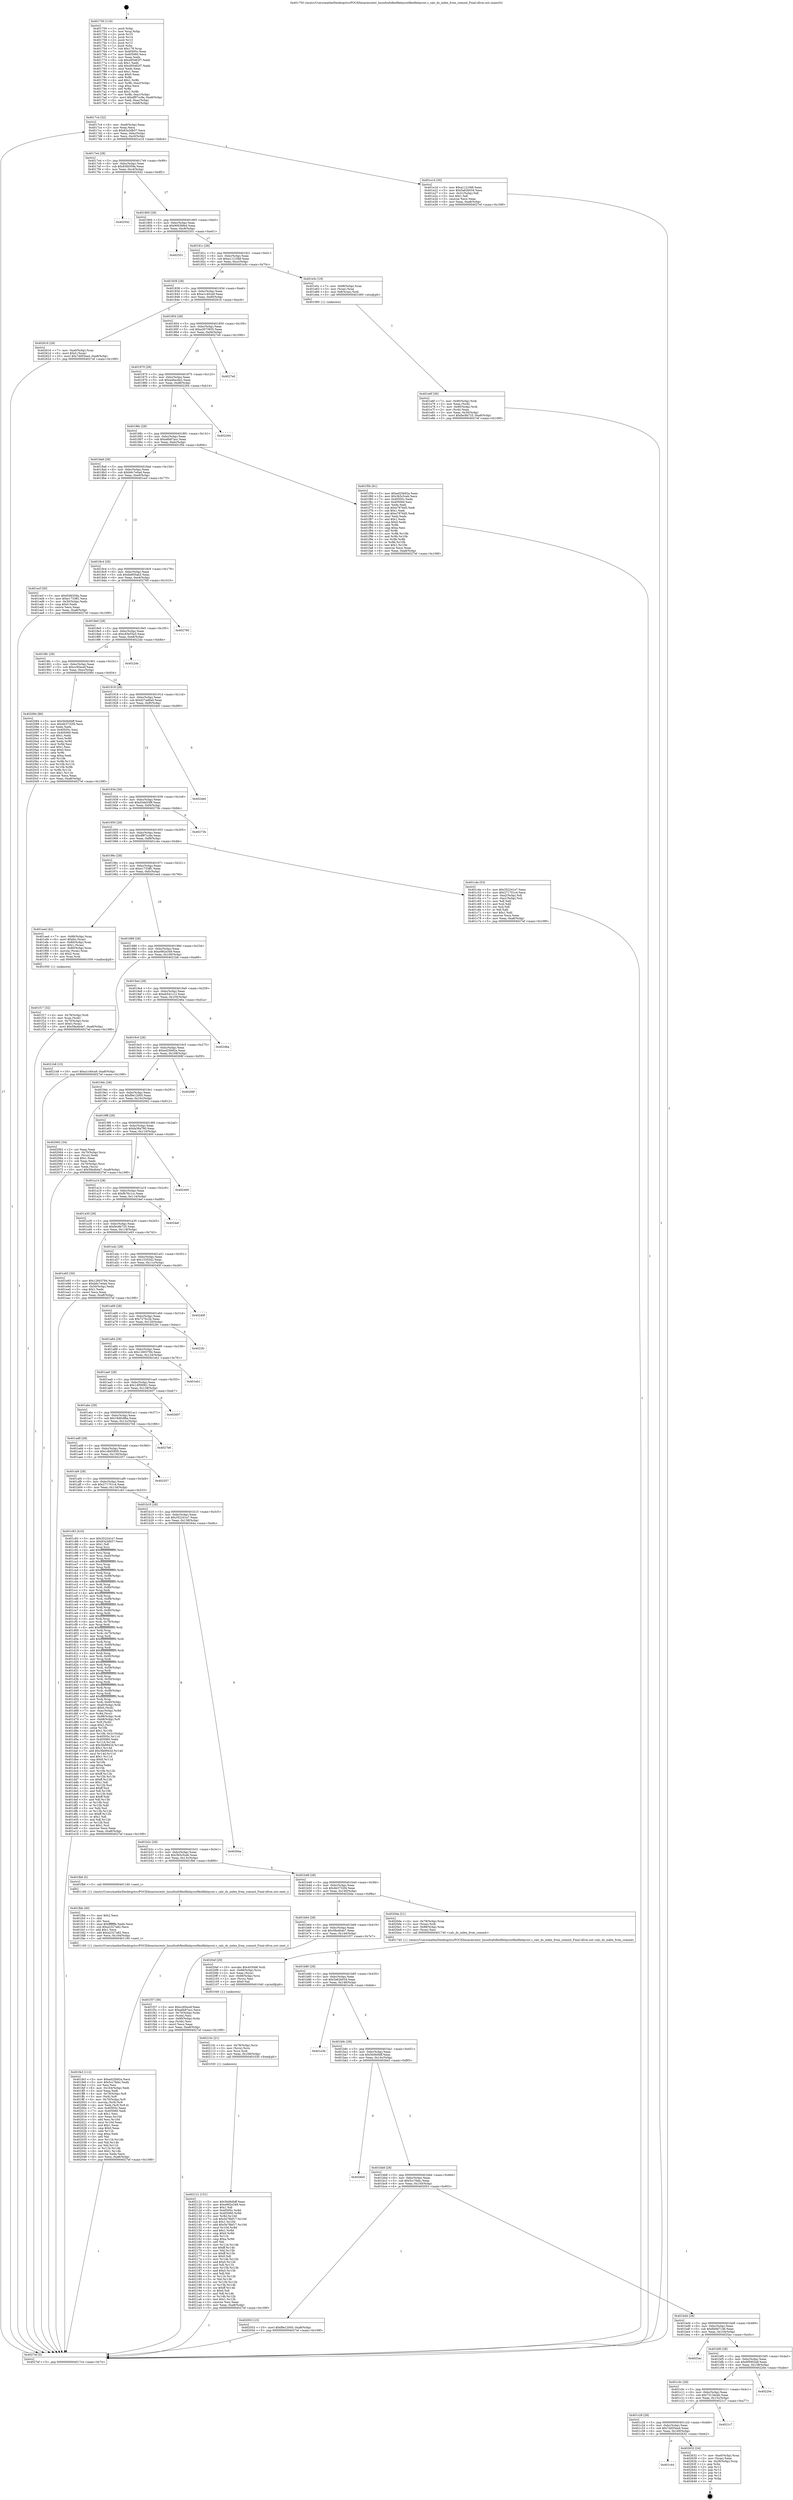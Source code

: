 digraph "0x401750" {
  label = "0x401750 (/mnt/c/Users/mathe/Desktop/tcc/POCII/binaries/extr_linuxfsnfsflexfilelayoutflexfilelayout.c_calc_ds_index_from_commit_Final-ollvm.out::main(0))"
  labelloc = "t"
  node[shape=record]

  Entry [label="",width=0.3,height=0.3,shape=circle,fillcolor=black,style=filled]
  "0x4017c4" [label="{
     0x4017c4 [32]\l
     | [instrs]\l
     &nbsp;&nbsp;0x4017c4 \<+6\>: mov -0xa8(%rbp),%eax\l
     &nbsp;&nbsp;0x4017ca \<+2\>: mov %eax,%ecx\l
     &nbsp;&nbsp;0x4017cc \<+6\>: sub $0x83a3db57,%ecx\l
     &nbsp;&nbsp;0x4017d2 \<+6\>: mov %eax,-0xbc(%rbp)\l
     &nbsp;&nbsp;0x4017d8 \<+6\>: mov %ecx,-0xc0(%rbp)\l
     &nbsp;&nbsp;0x4017de \<+6\>: je 0000000000401e1d \<main+0x6cd\>\l
  }"]
  "0x401e1d" [label="{
     0x401e1d [30]\l
     | [instrs]\l
     &nbsp;&nbsp;0x401e1d \<+5\>: mov $0xa1121f48,%eax\l
     &nbsp;&nbsp;0x401e22 \<+5\>: mov $0x5a62b034,%ecx\l
     &nbsp;&nbsp;0x401e27 \<+3\>: mov -0x31(%rbp),%dl\l
     &nbsp;&nbsp;0x401e2a \<+3\>: test $0x1,%dl\l
     &nbsp;&nbsp;0x401e2d \<+3\>: cmovne %ecx,%eax\l
     &nbsp;&nbsp;0x401e30 \<+6\>: mov %eax,-0xa8(%rbp)\l
     &nbsp;&nbsp;0x401e36 \<+5\>: jmp 00000000004027ef \<main+0x109f\>\l
  }"]
  "0x4017e4" [label="{
     0x4017e4 [28]\l
     | [instrs]\l
     &nbsp;&nbsp;0x4017e4 \<+5\>: jmp 00000000004017e9 \<main+0x99\>\l
     &nbsp;&nbsp;0x4017e9 \<+6\>: mov -0xbc(%rbp),%eax\l
     &nbsp;&nbsp;0x4017ef \<+5\>: sub $0x83fd359a,%eax\l
     &nbsp;&nbsp;0x4017f4 \<+6\>: mov %eax,-0xc4(%rbp)\l
     &nbsp;&nbsp;0x4017fa \<+6\>: je 0000000000402542 \<main+0xdf2\>\l
  }"]
  Exit [label="",width=0.3,height=0.3,shape=circle,fillcolor=black,style=filled,peripheries=2]
  "0x402542" [label="{
     0x402542\l
  }", style=dashed]
  "0x401800" [label="{
     0x401800 [28]\l
     | [instrs]\l
     &nbsp;&nbsp;0x401800 \<+5\>: jmp 0000000000401805 \<main+0xb5\>\l
     &nbsp;&nbsp;0x401805 \<+6\>: mov -0xbc(%rbp),%eax\l
     &nbsp;&nbsp;0x40180b \<+5\>: sub $0x90036fe4,%eax\l
     &nbsp;&nbsp;0x401810 \<+6\>: mov %eax,-0xc8(%rbp)\l
     &nbsp;&nbsp;0x401816 \<+6\>: je 0000000000402551 \<main+0xe01\>\l
  }"]
  "0x401c44" [label="{
     0x401c44\l
  }", style=dashed]
  "0x402551" [label="{
     0x402551\l
  }", style=dashed]
  "0x40181c" [label="{
     0x40181c [28]\l
     | [instrs]\l
     &nbsp;&nbsp;0x40181c \<+5\>: jmp 0000000000401821 \<main+0xd1\>\l
     &nbsp;&nbsp;0x401821 \<+6\>: mov -0xbc(%rbp),%eax\l
     &nbsp;&nbsp;0x401827 \<+5\>: sub $0xa1121f48,%eax\l
     &nbsp;&nbsp;0x40182c \<+6\>: mov %eax,-0xcc(%rbp)\l
     &nbsp;&nbsp;0x401832 \<+6\>: je 0000000000401e5c \<main+0x70c\>\l
  }"]
  "0x402632" [label="{
     0x402632 [24]\l
     | [instrs]\l
     &nbsp;&nbsp;0x402632 \<+7\>: mov -0xa0(%rbp),%rax\l
     &nbsp;&nbsp;0x402639 \<+2\>: mov (%rax),%eax\l
     &nbsp;&nbsp;0x40263b \<+4\>: lea -0x28(%rbp),%rsp\l
     &nbsp;&nbsp;0x40263f \<+1\>: pop %rbx\l
     &nbsp;&nbsp;0x402640 \<+2\>: pop %r12\l
     &nbsp;&nbsp;0x402642 \<+2\>: pop %r13\l
     &nbsp;&nbsp;0x402644 \<+2\>: pop %r14\l
     &nbsp;&nbsp;0x402646 \<+2\>: pop %r15\l
     &nbsp;&nbsp;0x402648 \<+1\>: pop %rbp\l
     &nbsp;&nbsp;0x402649 \<+1\>: ret\l
  }"]
  "0x401e5c" [label="{
     0x401e5c [19]\l
     | [instrs]\l
     &nbsp;&nbsp;0x401e5c \<+7\>: mov -0x98(%rbp),%rax\l
     &nbsp;&nbsp;0x401e63 \<+3\>: mov (%rax),%rax\l
     &nbsp;&nbsp;0x401e66 \<+4\>: mov 0x8(%rax),%rdi\l
     &nbsp;&nbsp;0x401e6a \<+5\>: call 0000000000401060 \<atoi@plt\>\l
     | [calls]\l
     &nbsp;&nbsp;0x401060 \{1\} (unknown)\l
  }"]
  "0x401838" [label="{
     0x401838 [28]\l
     | [instrs]\l
     &nbsp;&nbsp;0x401838 \<+5\>: jmp 000000000040183d \<main+0xed\>\l
     &nbsp;&nbsp;0x40183d \<+6\>: mov -0xbc(%rbp),%eax\l
     &nbsp;&nbsp;0x401843 \<+5\>: sub $0xa1c40ca9,%eax\l
     &nbsp;&nbsp;0x401848 \<+6\>: mov %eax,-0xd0(%rbp)\l
     &nbsp;&nbsp;0x40184e \<+6\>: je 0000000000402616 \<main+0xec6\>\l
  }"]
  "0x401c28" [label="{
     0x401c28 [28]\l
     | [instrs]\l
     &nbsp;&nbsp;0x401c28 \<+5\>: jmp 0000000000401c2d \<main+0x4dd\>\l
     &nbsp;&nbsp;0x401c2d \<+6\>: mov -0xbc(%rbp),%eax\l
     &nbsp;&nbsp;0x401c33 \<+5\>: sub $0x7dd55ea4,%eax\l
     &nbsp;&nbsp;0x401c38 \<+6\>: mov %eax,-0x160(%rbp)\l
     &nbsp;&nbsp;0x401c3e \<+6\>: je 0000000000402632 \<main+0xee2\>\l
  }"]
  "0x402616" [label="{
     0x402616 [28]\l
     | [instrs]\l
     &nbsp;&nbsp;0x402616 \<+7\>: mov -0xa0(%rbp),%rax\l
     &nbsp;&nbsp;0x40261d \<+6\>: movl $0x0,(%rax)\l
     &nbsp;&nbsp;0x402623 \<+10\>: movl $0x7dd55ea4,-0xa8(%rbp)\l
     &nbsp;&nbsp;0x40262d \<+5\>: jmp 00000000004027ef \<main+0x109f\>\l
  }"]
  "0x401854" [label="{
     0x401854 [28]\l
     | [instrs]\l
     &nbsp;&nbsp;0x401854 \<+5\>: jmp 0000000000401859 \<main+0x109\>\l
     &nbsp;&nbsp;0x401859 \<+6\>: mov -0xbc(%rbp),%eax\l
     &nbsp;&nbsp;0x40185f \<+5\>: sub $0xa2673935,%eax\l
     &nbsp;&nbsp;0x401864 \<+6\>: mov %eax,-0xd4(%rbp)\l
     &nbsp;&nbsp;0x40186a \<+6\>: je 00000000004027e0 \<main+0x1090\>\l
  }"]
  "0x4021c7" [label="{
     0x4021c7\l
  }", style=dashed]
  "0x4027e0" [label="{
     0x4027e0\l
  }", style=dashed]
  "0x401870" [label="{
     0x401870 [28]\l
     | [instrs]\l
     &nbsp;&nbsp;0x401870 \<+5\>: jmp 0000000000401875 \<main+0x125\>\l
     &nbsp;&nbsp;0x401875 \<+6\>: mov -0xbc(%rbp),%eax\l
     &nbsp;&nbsp;0x40187b \<+5\>: sub $0xa46ec6e2,%eax\l
     &nbsp;&nbsp;0x401880 \<+6\>: mov %eax,-0xd8(%rbp)\l
     &nbsp;&nbsp;0x401886 \<+6\>: je 0000000000402264 \<main+0xb14\>\l
  }"]
  "0x401c0c" [label="{
     0x401c0c [28]\l
     | [instrs]\l
     &nbsp;&nbsp;0x401c0c \<+5\>: jmp 0000000000401c11 \<main+0x4c1\>\l
     &nbsp;&nbsp;0x401c11 \<+6\>: mov -0xbc(%rbp),%eax\l
     &nbsp;&nbsp;0x401c17 \<+5\>: sub $0x7313dcbb,%eax\l
     &nbsp;&nbsp;0x401c1c \<+6\>: mov %eax,-0x15c(%rbp)\l
     &nbsp;&nbsp;0x401c22 \<+6\>: je 00000000004021c7 \<main+0xa77\>\l
  }"]
  "0x402264" [label="{
     0x402264\l
  }", style=dashed]
  "0x40188c" [label="{
     0x40188c [28]\l
     | [instrs]\l
     &nbsp;&nbsp;0x40188c \<+5\>: jmp 0000000000401891 \<main+0x141\>\l
     &nbsp;&nbsp;0x401891 \<+6\>: mov -0xbc(%rbp),%eax\l
     &nbsp;&nbsp;0x401897 \<+5\>: sub $0xa6b87acc,%eax\l
     &nbsp;&nbsp;0x40189c \<+6\>: mov %eax,-0xdc(%rbp)\l
     &nbsp;&nbsp;0x4018a2 \<+6\>: je 0000000000401f5b \<main+0x80b\>\l
  }"]
  "0x40220e" [label="{
     0x40220e\l
  }", style=dashed]
  "0x401f5b" [label="{
     0x401f5b [91]\l
     | [instrs]\l
     &nbsp;&nbsp;0x401f5b \<+5\>: mov $0xed25b92a,%eax\l
     &nbsp;&nbsp;0x401f60 \<+5\>: mov $0x3b5c5ceb,%ecx\l
     &nbsp;&nbsp;0x401f65 \<+7\>: mov 0x40505c,%edx\l
     &nbsp;&nbsp;0x401f6c \<+7\>: mov 0x405060,%esi\l
     &nbsp;&nbsp;0x401f73 \<+2\>: mov %edx,%edi\l
     &nbsp;&nbsp;0x401f75 \<+6\>: sub $0xe7876d5,%edi\l
     &nbsp;&nbsp;0x401f7b \<+3\>: sub $0x1,%edi\l
     &nbsp;&nbsp;0x401f7e \<+6\>: add $0xe7876d5,%edi\l
     &nbsp;&nbsp;0x401f84 \<+3\>: imul %edi,%edx\l
     &nbsp;&nbsp;0x401f87 \<+3\>: and $0x1,%edx\l
     &nbsp;&nbsp;0x401f8a \<+3\>: cmp $0x0,%edx\l
     &nbsp;&nbsp;0x401f8d \<+4\>: sete %r8b\l
     &nbsp;&nbsp;0x401f91 \<+3\>: cmp $0xa,%esi\l
     &nbsp;&nbsp;0x401f94 \<+4\>: setl %r9b\l
     &nbsp;&nbsp;0x401f98 \<+3\>: mov %r8b,%r10b\l
     &nbsp;&nbsp;0x401f9b \<+3\>: and %r9b,%r10b\l
     &nbsp;&nbsp;0x401f9e \<+3\>: xor %r9b,%r8b\l
     &nbsp;&nbsp;0x401fa1 \<+3\>: or %r8b,%r10b\l
     &nbsp;&nbsp;0x401fa4 \<+4\>: test $0x1,%r10b\l
     &nbsp;&nbsp;0x401fa8 \<+3\>: cmovne %ecx,%eax\l
     &nbsp;&nbsp;0x401fab \<+6\>: mov %eax,-0xa8(%rbp)\l
     &nbsp;&nbsp;0x401fb1 \<+5\>: jmp 00000000004027ef \<main+0x109f\>\l
  }"]
  "0x4018a8" [label="{
     0x4018a8 [28]\l
     | [instrs]\l
     &nbsp;&nbsp;0x4018a8 \<+5\>: jmp 00000000004018ad \<main+0x15d\>\l
     &nbsp;&nbsp;0x4018ad \<+6\>: mov -0xbc(%rbp),%eax\l
     &nbsp;&nbsp;0x4018b3 \<+5\>: sub $0xb6c7e0ad,%eax\l
     &nbsp;&nbsp;0x4018b8 \<+6\>: mov %eax,-0xe0(%rbp)\l
     &nbsp;&nbsp;0x4018be \<+6\>: je 0000000000401ecf \<main+0x77f\>\l
  }"]
  "0x401bf0" [label="{
     0x401bf0 [28]\l
     | [instrs]\l
     &nbsp;&nbsp;0x401bf0 \<+5\>: jmp 0000000000401bf5 \<main+0x4a5\>\l
     &nbsp;&nbsp;0x401bf5 \<+6\>: mov -0xbc(%rbp),%eax\l
     &nbsp;&nbsp;0x401bfb \<+5\>: sub $0x6f5902e8,%eax\l
     &nbsp;&nbsp;0x401c00 \<+6\>: mov %eax,-0x158(%rbp)\l
     &nbsp;&nbsp;0x401c06 \<+6\>: je 000000000040220e \<main+0xabe\>\l
  }"]
  "0x401ecf" [label="{
     0x401ecf [30]\l
     | [instrs]\l
     &nbsp;&nbsp;0x401ecf \<+5\>: mov $0x83fd359a,%eax\l
     &nbsp;&nbsp;0x401ed4 \<+5\>: mov $0xe1733ff1,%ecx\l
     &nbsp;&nbsp;0x401ed9 \<+3\>: mov -0x30(%rbp),%edx\l
     &nbsp;&nbsp;0x401edc \<+3\>: cmp $0x0,%edx\l
     &nbsp;&nbsp;0x401edf \<+3\>: cmove %ecx,%eax\l
     &nbsp;&nbsp;0x401ee2 \<+6\>: mov %eax,-0xa8(%rbp)\l
     &nbsp;&nbsp;0x401ee8 \<+5\>: jmp 00000000004027ef \<main+0x109f\>\l
  }"]
  "0x4018c4" [label="{
     0x4018c4 [28]\l
     | [instrs]\l
     &nbsp;&nbsp;0x4018c4 \<+5\>: jmp 00000000004018c9 \<main+0x179\>\l
     &nbsp;&nbsp;0x4018c9 \<+6\>: mov -0xbc(%rbp),%eax\l
     &nbsp;&nbsp;0x4018cf \<+5\>: sub $0xbe850ab2,%eax\l
     &nbsp;&nbsp;0x4018d4 \<+6\>: mov %eax,-0xe4(%rbp)\l
     &nbsp;&nbsp;0x4018da \<+6\>: je 0000000000402760 \<main+0x1010\>\l
  }"]
  "0x4025ac" [label="{
     0x4025ac\l
  }", style=dashed]
  "0x402760" [label="{
     0x402760\l
  }", style=dashed]
  "0x4018e0" [label="{
     0x4018e0 [28]\l
     | [instrs]\l
     &nbsp;&nbsp;0x4018e0 \<+5\>: jmp 00000000004018e5 \<main+0x195\>\l
     &nbsp;&nbsp;0x4018e5 \<+6\>: mov -0xbc(%rbp),%eax\l
     &nbsp;&nbsp;0x4018eb \<+5\>: sub $0xc83e55a5,%eax\l
     &nbsp;&nbsp;0x4018f0 \<+6\>: mov %eax,-0xe8(%rbp)\l
     &nbsp;&nbsp;0x4018f6 \<+6\>: je 00000000004022de \<main+0xb8e\>\l
  }"]
  "0x402121" [label="{
     0x402121 [151]\l
     | [instrs]\l
     &nbsp;&nbsp;0x402121 \<+5\>: mov $0x5b0b0bff,%eax\l
     &nbsp;&nbsp;0x402126 \<+5\>: mov $0xe992e349,%esi\l
     &nbsp;&nbsp;0x40212b \<+2\>: mov $0x1,%dl\l
     &nbsp;&nbsp;0x40212d \<+8\>: mov 0x40505c,%r8d\l
     &nbsp;&nbsp;0x402135 \<+8\>: mov 0x405060,%r9d\l
     &nbsp;&nbsp;0x40213d \<+3\>: mov %r8d,%r10d\l
     &nbsp;&nbsp;0x402140 \<+7\>: sub $0x5e78bf17,%r10d\l
     &nbsp;&nbsp;0x402147 \<+4\>: sub $0x1,%r10d\l
     &nbsp;&nbsp;0x40214b \<+7\>: add $0x5e78bf17,%r10d\l
     &nbsp;&nbsp;0x402152 \<+4\>: imul %r10d,%r8d\l
     &nbsp;&nbsp;0x402156 \<+4\>: and $0x1,%r8d\l
     &nbsp;&nbsp;0x40215a \<+4\>: cmp $0x0,%r8d\l
     &nbsp;&nbsp;0x40215e \<+4\>: sete %r11b\l
     &nbsp;&nbsp;0x402162 \<+4\>: cmp $0xa,%r9d\l
     &nbsp;&nbsp;0x402166 \<+3\>: setl %bl\l
     &nbsp;&nbsp;0x402169 \<+3\>: mov %r11b,%r14b\l
     &nbsp;&nbsp;0x40216c \<+4\>: xor $0xff,%r14b\l
     &nbsp;&nbsp;0x402170 \<+3\>: mov %bl,%r15b\l
     &nbsp;&nbsp;0x402173 \<+4\>: xor $0xff,%r15b\l
     &nbsp;&nbsp;0x402177 \<+3\>: xor $0x0,%dl\l
     &nbsp;&nbsp;0x40217a \<+3\>: mov %r14b,%r12b\l
     &nbsp;&nbsp;0x40217d \<+4\>: and $0x0,%r12b\l
     &nbsp;&nbsp;0x402181 \<+3\>: and %dl,%r11b\l
     &nbsp;&nbsp;0x402184 \<+3\>: mov %r15b,%r13b\l
     &nbsp;&nbsp;0x402187 \<+4\>: and $0x0,%r13b\l
     &nbsp;&nbsp;0x40218b \<+2\>: and %dl,%bl\l
     &nbsp;&nbsp;0x40218d \<+3\>: or %r11b,%r12b\l
     &nbsp;&nbsp;0x402190 \<+3\>: or %bl,%r13b\l
     &nbsp;&nbsp;0x402193 \<+3\>: xor %r13b,%r12b\l
     &nbsp;&nbsp;0x402196 \<+3\>: or %r15b,%r14b\l
     &nbsp;&nbsp;0x402199 \<+4\>: xor $0xff,%r14b\l
     &nbsp;&nbsp;0x40219d \<+3\>: or $0x0,%dl\l
     &nbsp;&nbsp;0x4021a0 \<+3\>: and %dl,%r14b\l
     &nbsp;&nbsp;0x4021a3 \<+3\>: or %r14b,%r12b\l
     &nbsp;&nbsp;0x4021a6 \<+4\>: test $0x1,%r12b\l
     &nbsp;&nbsp;0x4021aa \<+3\>: cmovne %esi,%eax\l
     &nbsp;&nbsp;0x4021ad \<+6\>: mov %eax,-0xa8(%rbp)\l
     &nbsp;&nbsp;0x4021b3 \<+5\>: jmp 00000000004027ef \<main+0x109f\>\l
  }"]
  "0x4022de" [label="{
     0x4022de\l
  }", style=dashed]
  "0x4018fc" [label="{
     0x4018fc [28]\l
     | [instrs]\l
     &nbsp;&nbsp;0x4018fc \<+5\>: jmp 0000000000401901 \<main+0x1b1\>\l
     &nbsp;&nbsp;0x401901 \<+6\>: mov -0xbc(%rbp),%eax\l
     &nbsp;&nbsp;0x401907 \<+5\>: sub $0xcc95ecef,%eax\l
     &nbsp;&nbsp;0x40190c \<+6\>: mov %eax,-0xec(%rbp)\l
     &nbsp;&nbsp;0x401912 \<+6\>: je 0000000000402084 \<main+0x934\>\l
  }"]
  "0x40210c" [label="{
     0x40210c [21]\l
     | [instrs]\l
     &nbsp;&nbsp;0x40210c \<+4\>: mov -0x78(%rbp),%rcx\l
     &nbsp;&nbsp;0x402110 \<+3\>: mov (%rcx),%rcx\l
     &nbsp;&nbsp;0x402113 \<+3\>: mov %rcx,%rdi\l
     &nbsp;&nbsp;0x402116 \<+6\>: mov %eax,-0x168(%rbp)\l
     &nbsp;&nbsp;0x40211c \<+5\>: call 0000000000401030 \<free@plt\>\l
     | [calls]\l
     &nbsp;&nbsp;0x401030 \{1\} (unknown)\l
  }"]
  "0x402084" [label="{
     0x402084 [86]\l
     | [instrs]\l
     &nbsp;&nbsp;0x402084 \<+5\>: mov $0x5b0b0bff,%eax\l
     &nbsp;&nbsp;0x402089 \<+5\>: mov $0x4b3732f4,%ecx\l
     &nbsp;&nbsp;0x40208e \<+2\>: xor %edx,%edx\l
     &nbsp;&nbsp;0x402090 \<+7\>: mov 0x40505c,%esi\l
     &nbsp;&nbsp;0x402097 \<+7\>: mov 0x405060,%edi\l
     &nbsp;&nbsp;0x40209e \<+3\>: sub $0x1,%edx\l
     &nbsp;&nbsp;0x4020a1 \<+3\>: mov %esi,%r8d\l
     &nbsp;&nbsp;0x4020a4 \<+3\>: add %edx,%r8d\l
     &nbsp;&nbsp;0x4020a7 \<+4\>: imul %r8d,%esi\l
     &nbsp;&nbsp;0x4020ab \<+3\>: and $0x1,%esi\l
     &nbsp;&nbsp;0x4020ae \<+3\>: cmp $0x0,%esi\l
     &nbsp;&nbsp;0x4020b1 \<+4\>: sete %r9b\l
     &nbsp;&nbsp;0x4020b5 \<+3\>: cmp $0xa,%edi\l
     &nbsp;&nbsp;0x4020b8 \<+4\>: setl %r10b\l
     &nbsp;&nbsp;0x4020bc \<+3\>: mov %r9b,%r11b\l
     &nbsp;&nbsp;0x4020bf \<+3\>: and %r10b,%r11b\l
     &nbsp;&nbsp;0x4020c2 \<+3\>: xor %r10b,%r9b\l
     &nbsp;&nbsp;0x4020c5 \<+3\>: or %r9b,%r11b\l
     &nbsp;&nbsp;0x4020c8 \<+4\>: test $0x1,%r11b\l
     &nbsp;&nbsp;0x4020cc \<+3\>: cmovne %ecx,%eax\l
     &nbsp;&nbsp;0x4020cf \<+6\>: mov %eax,-0xa8(%rbp)\l
     &nbsp;&nbsp;0x4020d5 \<+5\>: jmp 00000000004027ef \<main+0x109f\>\l
  }"]
  "0x401918" [label="{
     0x401918 [28]\l
     | [instrs]\l
     &nbsp;&nbsp;0x401918 \<+5\>: jmp 000000000040191d \<main+0x1cd\>\l
     &nbsp;&nbsp;0x40191d \<+6\>: mov -0xbc(%rbp),%eax\l
     &nbsp;&nbsp;0x401923 \<+5\>: sub $0xd27ad6a0,%eax\l
     &nbsp;&nbsp;0x401928 \<+6\>: mov %eax,-0xf0(%rbp)\l
     &nbsp;&nbsp;0x40192e \<+6\>: je 00000000004024e0 \<main+0xd90\>\l
  }"]
  "0x4020ef" [label="{
     0x4020ef [29]\l
     | [instrs]\l
     &nbsp;&nbsp;0x4020ef \<+10\>: movabs $0x4030d6,%rdi\l
     &nbsp;&nbsp;0x4020f9 \<+4\>: mov -0x68(%rbp),%rcx\l
     &nbsp;&nbsp;0x4020fd \<+2\>: mov %eax,(%rcx)\l
     &nbsp;&nbsp;0x4020ff \<+4\>: mov -0x68(%rbp),%rcx\l
     &nbsp;&nbsp;0x402103 \<+2\>: mov (%rcx),%esi\l
     &nbsp;&nbsp;0x402105 \<+2\>: mov $0x0,%al\l
     &nbsp;&nbsp;0x402107 \<+5\>: call 0000000000401040 \<printf@plt\>\l
     | [calls]\l
     &nbsp;&nbsp;0x401040 \{1\} (unknown)\l
  }"]
  "0x4024e0" [label="{
     0x4024e0\l
  }", style=dashed]
  "0x401934" [label="{
     0x401934 [28]\l
     | [instrs]\l
     &nbsp;&nbsp;0x401934 \<+5\>: jmp 0000000000401939 \<main+0x1e9\>\l
     &nbsp;&nbsp;0x401939 \<+6\>: mov -0xbc(%rbp),%eax\l
     &nbsp;&nbsp;0x40193f \<+5\>: sub $0xd3de55f8,%eax\l
     &nbsp;&nbsp;0x401944 \<+6\>: mov %eax,-0xf4(%rbp)\l
     &nbsp;&nbsp;0x40194a \<+6\>: je 000000000040273b \<main+0xfeb\>\l
  }"]
  "0x401bd4" [label="{
     0x401bd4 [28]\l
     | [instrs]\l
     &nbsp;&nbsp;0x401bd4 \<+5\>: jmp 0000000000401bd9 \<main+0x489\>\l
     &nbsp;&nbsp;0x401bd9 \<+6\>: mov -0xbc(%rbp),%eax\l
     &nbsp;&nbsp;0x401bdf \<+5\>: sub $0x6b9d7146,%eax\l
     &nbsp;&nbsp;0x401be4 \<+6\>: mov %eax,-0x154(%rbp)\l
     &nbsp;&nbsp;0x401bea \<+6\>: je 00000000004025ac \<main+0xe5c\>\l
  }"]
  "0x40273b" [label="{
     0x40273b\l
  }", style=dashed]
  "0x401950" [label="{
     0x401950 [28]\l
     | [instrs]\l
     &nbsp;&nbsp;0x401950 \<+5\>: jmp 0000000000401955 \<main+0x205\>\l
     &nbsp;&nbsp;0x401955 \<+6\>: mov -0xbc(%rbp),%eax\l
     &nbsp;&nbsp;0x40195b \<+5\>: sub $0xdf97cc9a,%eax\l
     &nbsp;&nbsp;0x401960 \<+6\>: mov %eax,-0xf8(%rbp)\l
     &nbsp;&nbsp;0x401966 \<+6\>: je 0000000000401c4e \<main+0x4fe\>\l
  }"]
  "0x402053" [label="{
     0x402053 [15]\l
     | [instrs]\l
     &nbsp;&nbsp;0x402053 \<+10\>: movl $0xf9e12005,-0xa8(%rbp)\l
     &nbsp;&nbsp;0x40205d \<+5\>: jmp 00000000004027ef \<main+0x109f\>\l
  }"]
  "0x401c4e" [label="{
     0x401c4e [53]\l
     | [instrs]\l
     &nbsp;&nbsp;0x401c4e \<+5\>: mov $0x352241e7,%eax\l
     &nbsp;&nbsp;0x401c53 \<+5\>: mov $0x271701c4,%ecx\l
     &nbsp;&nbsp;0x401c58 \<+6\>: mov -0xa2(%rbp),%dl\l
     &nbsp;&nbsp;0x401c5e \<+7\>: mov -0xa1(%rbp),%sil\l
     &nbsp;&nbsp;0x401c65 \<+3\>: mov %dl,%dil\l
     &nbsp;&nbsp;0x401c68 \<+3\>: and %sil,%dil\l
     &nbsp;&nbsp;0x401c6b \<+3\>: xor %sil,%dl\l
     &nbsp;&nbsp;0x401c6e \<+3\>: or %dl,%dil\l
     &nbsp;&nbsp;0x401c71 \<+4\>: test $0x1,%dil\l
     &nbsp;&nbsp;0x401c75 \<+3\>: cmovne %ecx,%eax\l
     &nbsp;&nbsp;0x401c78 \<+6\>: mov %eax,-0xa8(%rbp)\l
     &nbsp;&nbsp;0x401c7e \<+5\>: jmp 00000000004027ef \<main+0x109f\>\l
  }"]
  "0x40196c" [label="{
     0x40196c [28]\l
     | [instrs]\l
     &nbsp;&nbsp;0x40196c \<+5\>: jmp 0000000000401971 \<main+0x221\>\l
     &nbsp;&nbsp;0x401971 \<+6\>: mov -0xbc(%rbp),%eax\l
     &nbsp;&nbsp;0x401977 \<+5\>: sub $0xe1733ff1,%eax\l
     &nbsp;&nbsp;0x40197c \<+6\>: mov %eax,-0xfc(%rbp)\l
     &nbsp;&nbsp;0x401982 \<+6\>: je 0000000000401eed \<main+0x79d\>\l
  }"]
  "0x4027ef" [label="{
     0x4027ef [5]\l
     | [instrs]\l
     &nbsp;&nbsp;0x4027ef \<+5\>: jmp 00000000004017c4 \<main+0x74\>\l
  }"]
  "0x401750" [label="{
     0x401750 [116]\l
     | [instrs]\l
     &nbsp;&nbsp;0x401750 \<+1\>: push %rbp\l
     &nbsp;&nbsp;0x401751 \<+3\>: mov %rsp,%rbp\l
     &nbsp;&nbsp;0x401754 \<+2\>: push %r15\l
     &nbsp;&nbsp;0x401756 \<+2\>: push %r14\l
     &nbsp;&nbsp;0x401758 \<+2\>: push %r13\l
     &nbsp;&nbsp;0x40175a \<+2\>: push %r12\l
     &nbsp;&nbsp;0x40175c \<+1\>: push %rbx\l
     &nbsp;&nbsp;0x40175d \<+7\>: sub $0x178,%rsp\l
     &nbsp;&nbsp;0x401764 \<+7\>: mov 0x40505c,%eax\l
     &nbsp;&nbsp;0x40176b \<+7\>: mov 0x405060,%ecx\l
     &nbsp;&nbsp;0x401772 \<+2\>: mov %eax,%edx\l
     &nbsp;&nbsp;0x401774 \<+6\>: sub $0x495462f7,%edx\l
     &nbsp;&nbsp;0x40177a \<+3\>: sub $0x1,%edx\l
     &nbsp;&nbsp;0x40177d \<+6\>: add $0x495462f7,%edx\l
     &nbsp;&nbsp;0x401783 \<+3\>: imul %edx,%eax\l
     &nbsp;&nbsp;0x401786 \<+3\>: and $0x1,%eax\l
     &nbsp;&nbsp;0x401789 \<+3\>: cmp $0x0,%eax\l
     &nbsp;&nbsp;0x40178c \<+4\>: sete %r8b\l
     &nbsp;&nbsp;0x401790 \<+4\>: and $0x1,%r8b\l
     &nbsp;&nbsp;0x401794 \<+7\>: mov %r8b,-0xa2(%rbp)\l
     &nbsp;&nbsp;0x40179b \<+3\>: cmp $0xa,%ecx\l
     &nbsp;&nbsp;0x40179e \<+4\>: setl %r8b\l
     &nbsp;&nbsp;0x4017a2 \<+4\>: and $0x1,%r8b\l
     &nbsp;&nbsp;0x4017a6 \<+7\>: mov %r8b,-0xa1(%rbp)\l
     &nbsp;&nbsp;0x4017ad \<+10\>: movl $0xdf97cc9a,-0xa8(%rbp)\l
     &nbsp;&nbsp;0x4017b7 \<+6\>: mov %edi,-0xac(%rbp)\l
     &nbsp;&nbsp;0x4017bd \<+7\>: mov %rsi,-0xb8(%rbp)\l
  }"]
  "0x401bb8" [label="{
     0x401bb8 [28]\l
     | [instrs]\l
     &nbsp;&nbsp;0x401bb8 \<+5\>: jmp 0000000000401bbd \<main+0x46d\>\l
     &nbsp;&nbsp;0x401bbd \<+6\>: mov -0xbc(%rbp),%eax\l
     &nbsp;&nbsp;0x401bc3 \<+5\>: sub $0x5cc7fabc,%eax\l
     &nbsp;&nbsp;0x401bc8 \<+6\>: mov %eax,-0x150(%rbp)\l
     &nbsp;&nbsp;0x401bce \<+6\>: je 0000000000402053 \<main+0x903\>\l
  }"]
  "0x401eed" [label="{
     0x401eed [42]\l
     | [instrs]\l
     &nbsp;&nbsp;0x401eed \<+7\>: mov -0x88(%rbp),%rax\l
     &nbsp;&nbsp;0x401ef4 \<+6\>: movl $0x64,(%rax)\l
     &nbsp;&nbsp;0x401efa \<+4\>: mov -0x80(%rbp),%rax\l
     &nbsp;&nbsp;0x401efe \<+6\>: movl $0x1,(%rax)\l
     &nbsp;&nbsp;0x401f04 \<+4\>: mov -0x80(%rbp),%rax\l
     &nbsp;&nbsp;0x401f08 \<+3\>: movslq (%rax),%rax\l
     &nbsp;&nbsp;0x401f0b \<+4\>: shl $0x2,%rax\l
     &nbsp;&nbsp;0x401f0f \<+3\>: mov %rax,%rdi\l
     &nbsp;&nbsp;0x401f12 \<+5\>: call 0000000000401050 \<malloc@plt\>\l
     | [calls]\l
     &nbsp;&nbsp;0x401050 \{1\} (unknown)\l
  }"]
  "0x401988" [label="{
     0x401988 [28]\l
     | [instrs]\l
     &nbsp;&nbsp;0x401988 \<+5\>: jmp 000000000040198d \<main+0x23d\>\l
     &nbsp;&nbsp;0x40198d \<+6\>: mov -0xbc(%rbp),%eax\l
     &nbsp;&nbsp;0x401993 \<+5\>: sub $0xe992e349,%eax\l
     &nbsp;&nbsp;0x401998 \<+6\>: mov %eax,-0x100(%rbp)\l
     &nbsp;&nbsp;0x40199e \<+6\>: je 00000000004021b8 \<main+0xa68\>\l
  }"]
  "0x4026e5" [label="{
     0x4026e5\l
  }", style=dashed]
  "0x4021b8" [label="{
     0x4021b8 [15]\l
     | [instrs]\l
     &nbsp;&nbsp;0x4021b8 \<+10\>: movl $0xa1c40ca9,-0xa8(%rbp)\l
     &nbsp;&nbsp;0x4021c2 \<+5\>: jmp 00000000004027ef \<main+0x109f\>\l
  }"]
  "0x4019a4" [label="{
     0x4019a4 [28]\l
     | [instrs]\l
     &nbsp;&nbsp;0x4019a4 \<+5\>: jmp 00000000004019a9 \<main+0x259\>\l
     &nbsp;&nbsp;0x4019a9 \<+6\>: mov -0xbc(%rbp),%eax\l
     &nbsp;&nbsp;0x4019af \<+5\>: sub $0xeb541c12,%eax\l
     &nbsp;&nbsp;0x4019b4 \<+6\>: mov %eax,-0x104(%rbp)\l
     &nbsp;&nbsp;0x4019ba \<+6\>: je 000000000040246a \<main+0xd1a\>\l
  }"]
  "0x401b9c" [label="{
     0x401b9c [28]\l
     | [instrs]\l
     &nbsp;&nbsp;0x401b9c \<+5\>: jmp 0000000000401ba1 \<main+0x451\>\l
     &nbsp;&nbsp;0x401ba1 \<+6\>: mov -0xbc(%rbp),%eax\l
     &nbsp;&nbsp;0x401ba7 \<+5\>: sub $0x5b0b0bff,%eax\l
     &nbsp;&nbsp;0x401bac \<+6\>: mov %eax,-0x14c(%rbp)\l
     &nbsp;&nbsp;0x401bb2 \<+6\>: je 00000000004026e5 \<main+0xf95\>\l
  }"]
  "0x40246a" [label="{
     0x40246a\l
  }", style=dashed]
  "0x4019c0" [label="{
     0x4019c0 [28]\l
     | [instrs]\l
     &nbsp;&nbsp;0x4019c0 \<+5\>: jmp 00000000004019c5 \<main+0x275\>\l
     &nbsp;&nbsp;0x4019c5 \<+6\>: mov -0xbc(%rbp),%eax\l
     &nbsp;&nbsp;0x4019cb \<+5\>: sub $0xed25b92a,%eax\l
     &nbsp;&nbsp;0x4019d0 \<+6\>: mov %eax,-0x108(%rbp)\l
     &nbsp;&nbsp;0x4019d6 \<+6\>: je 000000000040268f \<main+0xf3f\>\l
  }"]
  "0x401e3b" [label="{
     0x401e3b\l
  }", style=dashed]
  "0x40268f" [label="{
     0x40268f\l
  }", style=dashed]
  "0x4019dc" [label="{
     0x4019dc [28]\l
     | [instrs]\l
     &nbsp;&nbsp;0x4019dc \<+5\>: jmp 00000000004019e1 \<main+0x291\>\l
     &nbsp;&nbsp;0x4019e1 \<+6\>: mov -0xbc(%rbp),%eax\l
     &nbsp;&nbsp;0x4019e7 \<+5\>: sub $0xf9e12005,%eax\l
     &nbsp;&nbsp;0x4019ec \<+6\>: mov %eax,-0x10c(%rbp)\l
     &nbsp;&nbsp;0x4019f2 \<+6\>: je 0000000000402062 \<main+0x912\>\l
  }"]
  "0x401fe3" [label="{
     0x401fe3 [112]\l
     | [instrs]\l
     &nbsp;&nbsp;0x401fe3 \<+5\>: mov $0xed25b92a,%ecx\l
     &nbsp;&nbsp;0x401fe8 \<+5\>: mov $0x5cc7fabc,%edx\l
     &nbsp;&nbsp;0x401fed \<+2\>: xor %esi,%esi\l
     &nbsp;&nbsp;0x401fef \<+6\>: mov -0x164(%rbp),%edi\l
     &nbsp;&nbsp;0x401ff5 \<+3\>: imul %eax,%edi\l
     &nbsp;&nbsp;0x401ff8 \<+4\>: mov -0x78(%rbp),%r8\l
     &nbsp;&nbsp;0x401ffc \<+3\>: mov (%r8),%r8\l
     &nbsp;&nbsp;0x401fff \<+4\>: mov -0x70(%rbp),%r9\l
     &nbsp;&nbsp;0x402003 \<+3\>: movslq (%r9),%r9\l
     &nbsp;&nbsp;0x402006 \<+4\>: mov %edi,(%r8,%r9,4)\l
     &nbsp;&nbsp;0x40200a \<+7\>: mov 0x40505c,%eax\l
     &nbsp;&nbsp;0x402011 \<+7\>: mov 0x405060,%edi\l
     &nbsp;&nbsp;0x402018 \<+3\>: sub $0x1,%esi\l
     &nbsp;&nbsp;0x40201b \<+3\>: mov %eax,%r10d\l
     &nbsp;&nbsp;0x40201e \<+3\>: add %esi,%r10d\l
     &nbsp;&nbsp;0x402021 \<+4\>: imul %r10d,%eax\l
     &nbsp;&nbsp;0x402025 \<+3\>: and $0x1,%eax\l
     &nbsp;&nbsp;0x402028 \<+3\>: cmp $0x0,%eax\l
     &nbsp;&nbsp;0x40202b \<+4\>: sete %r11b\l
     &nbsp;&nbsp;0x40202f \<+3\>: cmp $0xa,%edi\l
     &nbsp;&nbsp;0x402032 \<+3\>: setl %bl\l
     &nbsp;&nbsp;0x402035 \<+3\>: mov %r11b,%r14b\l
     &nbsp;&nbsp;0x402038 \<+3\>: and %bl,%r14b\l
     &nbsp;&nbsp;0x40203b \<+3\>: xor %bl,%r11b\l
     &nbsp;&nbsp;0x40203e \<+3\>: or %r11b,%r14b\l
     &nbsp;&nbsp;0x402041 \<+4\>: test $0x1,%r14b\l
     &nbsp;&nbsp;0x402045 \<+3\>: cmovne %edx,%ecx\l
     &nbsp;&nbsp;0x402048 \<+6\>: mov %ecx,-0xa8(%rbp)\l
     &nbsp;&nbsp;0x40204e \<+5\>: jmp 00000000004027ef \<main+0x109f\>\l
  }"]
  "0x402062" [label="{
     0x402062 [34]\l
     | [instrs]\l
     &nbsp;&nbsp;0x402062 \<+2\>: xor %eax,%eax\l
     &nbsp;&nbsp;0x402064 \<+4\>: mov -0x70(%rbp),%rcx\l
     &nbsp;&nbsp;0x402068 \<+2\>: mov (%rcx),%edx\l
     &nbsp;&nbsp;0x40206a \<+3\>: sub $0x1,%eax\l
     &nbsp;&nbsp;0x40206d \<+2\>: sub %eax,%edx\l
     &nbsp;&nbsp;0x40206f \<+4\>: mov -0x70(%rbp),%rcx\l
     &nbsp;&nbsp;0x402073 \<+2\>: mov %edx,(%rcx)\l
     &nbsp;&nbsp;0x402075 \<+10\>: movl $0x58a4b4a7,-0xa8(%rbp)\l
     &nbsp;&nbsp;0x40207f \<+5\>: jmp 00000000004027ef \<main+0x109f\>\l
  }"]
  "0x4019f8" [label="{
     0x4019f8 [28]\l
     | [instrs]\l
     &nbsp;&nbsp;0x4019f8 \<+5\>: jmp 00000000004019fd \<main+0x2ad\>\l
     &nbsp;&nbsp;0x4019fd \<+6\>: mov -0xbc(%rbp),%eax\l
     &nbsp;&nbsp;0x401a03 \<+5\>: sub $0xfa36a790,%eax\l
     &nbsp;&nbsp;0x401a08 \<+6\>: mov %eax,-0x110(%rbp)\l
     &nbsp;&nbsp;0x401a0e \<+6\>: je 0000000000402400 \<main+0xcb0\>\l
  }"]
  "0x401fbb" [label="{
     0x401fbb [40]\l
     | [instrs]\l
     &nbsp;&nbsp;0x401fbb \<+5\>: mov $0x2,%ecx\l
     &nbsp;&nbsp;0x401fc0 \<+1\>: cltd\l
     &nbsp;&nbsp;0x401fc1 \<+2\>: idiv %ecx\l
     &nbsp;&nbsp;0x401fc3 \<+6\>: imul $0xfffffffe,%edx,%ecx\l
     &nbsp;&nbsp;0x401fc9 \<+6\>: sub $0xa2327a82,%ecx\l
     &nbsp;&nbsp;0x401fcf \<+3\>: add $0x1,%ecx\l
     &nbsp;&nbsp;0x401fd2 \<+6\>: add $0xa2327a82,%ecx\l
     &nbsp;&nbsp;0x401fd8 \<+6\>: mov %ecx,-0x164(%rbp)\l
     &nbsp;&nbsp;0x401fde \<+5\>: call 0000000000401160 \<next_i\>\l
     | [calls]\l
     &nbsp;&nbsp;0x401160 \{1\} (/mnt/c/Users/mathe/Desktop/tcc/POCII/binaries/extr_linuxfsnfsflexfilelayoutflexfilelayout.c_calc_ds_index_from_commit_Final-ollvm.out::next_i)\l
  }"]
  "0x402400" [label="{
     0x402400\l
  }", style=dashed]
  "0x401a14" [label="{
     0x401a14 [28]\l
     | [instrs]\l
     &nbsp;&nbsp;0x401a14 \<+5\>: jmp 0000000000401a19 \<main+0x2c9\>\l
     &nbsp;&nbsp;0x401a19 \<+6\>: mov -0xbc(%rbp),%eax\l
     &nbsp;&nbsp;0x401a1f \<+5\>: sub $0xfb76c1cc,%eax\l
     &nbsp;&nbsp;0x401a24 \<+6\>: mov %eax,-0x114(%rbp)\l
     &nbsp;&nbsp;0x401a2a \<+6\>: je 00000000004024ef \<main+0xd9f\>\l
  }"]
  "0x401b80" [label="{
     0x401b80 [28]\l
     | [instrs]\l
     &nbsp;&nbsp;0x401b80 \<+5\>: jmp 0000000000401b85 \<main+0x435\>\l
     &nbsp;&nbsp;0x401b85 \<+6\>: mov -0xbc(%rbp),%eax\l
     &nbsp;&nbsp;0x401b8b \<+5\>: sub $0x5a62b034,%eax\l
     &nbsp;&nbsp;0x401b90 \<+6\>: mov %eax,-0x148(%rbp)\l
     &nbsp;&nbsp;0x401b96 \<+6\>: je 0000000000401e3b \<main+0x6eb\>\l
  }"]
  "0x4024ef" [label="{
     0x4024ef\l
  }", style=dashed]
  "0x401a30" [label="{
     0x401a30 [28]\l
     | [instrs]\l
     &nbsp;&nbsp;0x401a30 \<+5\>: jmp 0000000000401a35 \<main+0x2e5\>\l
     &nbsp;&nbsp;0x401a35 \<+6\>: mov -0xbc(%rbp),%eax\l
     &nbsp;&nbsp;0x401a3b \<+5\>: sub $0xfec8b725,%eax\l
     &nbsp;&nbsp;0x401a40 \<+6\>: mov %eax,-0x118(%rbp)\l
     &nbsp;&nbsp;0x401a46 \<+6\>: je 0000000000401e93 \<main+0x743\>\l
  }"]
  "0x401f37" [label="{
     0x401f37 [36]\l
     | [instrs]\l
     &nbsp;&nbsp;0x401f37 \<+5\>: mov $0xcc95ecef,%eax\l
     &nbsp;&nbsp;0x401f3c \<+5\>: mov $0xa6b87acc,%ecx\l
     &nbsp;&nbsp;0x401f41 \<+4\>: mov -0x70(%rbp),%rdx\l
     &nbsp;&nbsp;0x401f45 \<+2\>: mov (%rdx),%esi\l
     &nbsp;&nbsp;0x401f47 \<+4\>: mov -0x80(%rbp),%rdx\l
     &nbsp;&nbsp;0x401f4b \<+2\>: cmp (%rdx),%esi\l
     &nbsp;&nbsp;0x401f4d \<+3\>: cmovl %ecx,%eax\l
     &nbsp;&nbsp;0x401f50 \<+6\>: mov %eax,-0xa8(%rbp)\l
     &nbsp;&nbsp;0x401f56 \<+5\>: jmp 00000000004027ef \<main+0x109f\>\l
  }"]
  "0x401e93" [label="{
     0x401e93 [30]\l
     | [instrs]\l
     &nbsp;&nbsp;0x401e93 \<+5\>: mov $0x12603784,%eax\l
     &nbsp;&nbsp;0x401e98 \<+5\>: mov $0xb6c7e0ad,%ecx\l
     &nbsp;&nbsp;0x401e9d \<+3\>: mov -0x30(%rbp),%edx\l
     &nbsp;&nbsp;0x401ea0 \<+3\>: cmp $0x1,%edx\l
     &nbsp;&nbsp;0x401ea3 \<+3\>: cmovl %ecx,%eax\l
     &nbsp;&nbsp;0x401ea6 \<+6\>: mov %eax,-0xa8(%rbp)\l
     &nbsp;&nbsp;0x401eac \<+5\>: jmp 00000000004027ef \<main+0x109f\>\l
  }"]
  "0x401a4c" [label="{
     0x401a4c [28]\l
     | [instrs]\l
     &nbsp;&nbsp;0x401a4c \<+5\>: jmp 0000000000401a51 \<main+0x301\>\l
     &nbsp;&nbsp;0x401a51 \<+6\>: mov -0xbc(%rbp),%eax\l
     &nbsp;&nbsp;0x401a57 \<+5\>: sub $0x1535542,%eax\l
     &nbsp;&nbsp;0x401a5c \<+6\>: mov %eax,-0x11c(%rbp)\l
     &nbsp;&nbsp;0x401a62 \<+6\>: je 000000000040240f \<main+0xcbf\>\l
  }"]
  "0x401b64" [label="{
     0x401b64 [28]\l
     | [instrs]\l
     &nbsp;&nbsp;0x401b64 \<+5\>: jmp 0000000000401b69 \<main+0x419\>\l
     &nbsp;&nbsp;0x401b69 \<+6\>: mov -0xbc(%rbp),%eax\l
     &nbsp;&nbsp;0x401b6f \<+5\>: sub $0x58a4b4a7,%eax\l
     &nbsp;&nbsp;0x401b74 \<+6\>: mov %eax,-0x144(%rbp)\l
     &nbsp;&nbsp;0x401b7a \<+6\>: je 0000000000401f37 \<main+0x7e7\>\l
  }"]
  "0x40240f" [label="{
     0x40240f\l
  }", style=dashed]
  "0x401a68" [label="{
     0x401a68 [28]\l
     | [instrs]\l
     &nbsp;&nbsp;0x401a68 \<+5\>: jmp 0000000000401a6d \<main+0x31d\>\l
     &nbsp;&nbsp;0x401a6d \<+6\>: mov -0xbc(%rbp),%eax\l
     &nbsp;&nbsp;0x401a73 \<+5\>: sub $0x727bc2b,%eax\l
     &nbsp;&nbsp;0x401a78 \<+6\>: mov %eax,-0x120(%rbp)\l
     &nbsp;&nbsp;0x401a7e \<+6\>: je 00000000004022fc \<main+0xbac\>\l
  }"]
  "0x4020da" [label="{
     0x4020da [21]\l
     | [instrs]\l
     &nbsp;&nbsp;0x4020da \<+4\>: mov -0x78(%rbp),%rax\l
     &nbsp;&nbsp;0x4020de \<+3\>: mov (%rax),%rdi\l
     &nbsp;&nbsp;0x4020e1 \<+7\>: mov -0x88(%rbp),%rax\l
     &nbsp;&nbsp;0x4020e8 \<+2\>: mov (%rax),%esi\l
     &nbsp;&nbsp;0x4020ea \<+5\>: call 0000000000401740 \<calc_ds_index_from_commit\>\l
     | [calls]\l
     &nbsp;&nbsp;0x401740 \{1\} (/mnt/c/Users/mathe/Desktop/tcc/POCII/binaries/extr_linuxfsnfsflexfilelayoutflexfilelayout.c_calc_ds_index_from_commit_Final-ollvm.out::calc_ds_index_from_commit)\l
  }"]
  "0x4022fc" [label="{
     0x4022fc\l
  }", style=dashed]
  "0x401a84" [label="{
     0x401a84 [28]\l
     | [instrs]\l
     &nbsp;&nbsp;0x401a84 \<+5\>: jmp 0000000000401a89 \<main+0x339\>\l
     &nbsp;&nbsp;0x401a89 \<+6\>: mov -0xbc(%rbp),%eax\l
     &nbsp;&nbsp;0x401a8f \<+5\>: sub $0x12603784,%eax\l
     &nbsp;&nbsp;0x401a94 \<+6\>: mov %eax,-0x124(%rbp)\l
     &nbsp;&nbsp;0x401a9a \<+6\>: je 0000000000401eb1 \<main+0x761\>\l
  }"]
  "0x401b48" [label="{
     0x401b48 [28]\l
     | [instrs]\l
     &nbsp;&nbsp;0x401b48 \<+5\>: jmp 0000000000401b4d \<main+0x3fd\>\l
     &nbsp;&nbsp;0x401b4d \<+6\>: mov -0xbc(%rbp),%eax\l
     &nbsp;&nbsp;0x401b53 \<+5\>: sub $0x4b3732f4,%eax\l
     &nbsp;&nbsp;0x401b58 \<+6\>: mov %eax,-0x140(%rbp)\l
     &nbsp;&nbsp;0x401b5e \<+6\>: je 00000000004020da \<main+0x98a\>\l
  }"]
  "0x401eb1" [label="{
     0x401eb1\l
  }", style=dashed]
  "0x401aa0" [label="{
     0x401aa0 [28]\l
     | [instrs]\l
     &nbsp;&nbsp;0x401aa0 \<+5\>: jmp 0000000000401aa5 \<main+0x355\>\l
     &nbsp;&nbsp;0x401aa5 \<+6\>: mov -0xbc(%rbp),%eax\l
     &nbsp;&nbsp;0x401aab \<+5\>: sub $0x14f56061,%eax\l
     &nbsp;&nbsp;0x401ab0 \<+6\>: mov %eax,-0x128(%rbp)\l
     &nbsp;&nbsp;0x401ab6 \<+6\>: je 0000000000402607 \<main+0xeb7\>\l
  }"]
  "0x401fb6" [label="{
     0x401fb6 [5]\l
     | [instrs]\l
     &nbsp;&nbsp;0x401fb6 \<+5\>: call 0000000000401160 \<next_i\>\l
     | [calls]\l
     &nbsp;&nbsp;0x401160 \{1\} (/mnt/c/Users/mathe/Desktop/tcc/POCII/binaries/extr_linuxfsnfsflexfilelayoutflexfilelayout.c_calc_ds_index_from_commit_Final-ollvm.out::next_i)\l
  }"]
  "0x402607" [label="{
     0x402607\l
  }", style=dashed]
  "0x401abc" [label="{
     0x401abc [28]\l
     | [instrs]\l
     &nbsp;&nbsp;0x401abc \<+5\>: jmp 0000000000401ac1 \<main+0x371\>\l
     &nbsp;&nbsp;0x401ac1 \<+6\>: mov -0xbc(%rbp),%eax\l
     &nbsp;&nbsp;0x401ac7 \<+5\>: sub $0x18d0c88a,%eax\l
     &nbsp;&nbsp;0x401acc \<+6\>: mov %eax,-0x12c(%rbp)\l
     &nbsp;&nbsp;0x401ad2 \<+6\>: je 00000000004027b6 \<main+0x1066\>\l
  }"]
  "0x401b2c" [label="{
     0x401b2c [28]\l
     | [instrs]\l
     &nbsp;&nbsp;0x401b2c \<+5\>: jmp 0000000000401b31 \<main+0x3e1\>\l
     &nbsp;&nbsp;0x401b31 \<+6\>: mov -0xbc(%rbp),%eax\l
     &nbsp;&nbsp;0x401b37 \<+5\>: sub $0x3b5c5ceb,%eax\l
     &nbsp;&nbsp;0x401b3c \<+6\>: mov %eax,-0x13c(%rbp)\l
     &nbsp;&nbsp;0x401b42 \<+6\>: je 0000000000401fb6 \<main+0x866\>\l
  }"]
  "0x4027b6" [label="{
     0x4027b6\l
  }", style=dashed]
  "0x401ad8" [label="{
     0x401ad8 [28]\l
     | [instrs]\l
     &nbsp;&nbsp;0x401ad8 \<+5\>: jmp 0000000000401add \<main+0x38d\>\l
     &nbsp;&nbsp;0x401add \<+6\>: mov -0xbc(%rbp),%eax\l
     &nbsp;&nbsp;0x401ae3 \<+5\>: sub $0x1db05959,%eax\l
     &nbsp;&nbsp;0x401ae8 \<+6\>: mov %eax,-0x130(%rbp)\l
     &nbsp;&nbsp;0x401aee \<+6\>: je 0000000000402357 \<main+0xc07\>\l
  }"]
  "0x40264a" [label="{
     0x40264a\l
  }", style=dashed]
  "0x402357" [label="{
     0x402357\l
  }", style=dashed]
  "0x401af4" [label="{
     0x401af4 [28]\l
     | [instrs]\l
     &nbsp;&nbsp;0x401af4 \<+5\>: jmp 0000000000401af9 \<main+0x3a9\>\l
     &nbsp;&nbsp;0x401af9 \<+6\>: mov -0xbc(%rbp),%eax\l
     &nbsp;&nbsp;0x401aff \<+5\>: sub $0x271701c4,%eax\l
     &nbsp;&nbsp;0x401b04 \<+6\>: mov %eax,-0x134(%rbp)\l
     &nbsp;&nbsp;0x401b0a \<+6\>: je 0000000000401c83 \<main+0x533\>\l
  }"]
  "0x401f17" [label="{
     0x401f17 [32]\l
     | [instrs]\l
     &nbsp;&nbsp;0x401f17 \<+4\>: mov -0x78(%rbp),%rdi\l
     &nbsp;&nbsp;0x401f1b \<+3\>: mov %rax,(%rdi)\l
     &nbsp;&nbsp;0x401f1e \<+4\>: mov -0x70(%rbp),%rax\l
     &nbsp;&nbsp;0x401f22 \<+6\>: movl $0x0,(%rax)\l
     &nbsp;&nbsp;0x401f28 \<+10\>: movl $0x58a4b4a7,-0xa8(%rbp)\l
     &nbsp;&nbsp;0x401f32 \<+5\>: jmp 00000000004027ef \<main+0x109f\>\l
  }"]
  "0x401c83" [label="{
     0x401c83 [410]\l
     | [instrs]\l
     &nbsp;&nbsp;0x401c83 \<+5\>: mov $0x352241e7,%eax\l
     &nbsp;&nbsp;0x401c88 \<+5\>: mov $0x83a3db57,%ecx\l
     &nbsp;&nbsp;0x401c8d \<+2\>: mov $0x1,%dl\l
     &nbsp;&nbsp;0x401c8f \<+3\>: mov %rsp,%rsi\l
     &nbsp;&nbsp;0x401c92 \<+4\>: add $0xfffffffffffffff0,%rsi\l
     &nbsp;&nbsp;0x401c96 \<+3\>: mov %rsi,%rsp\l
     &nbsp;&nbsp;0x401c99 \<+7\>: mov %rsi,-0xa0(%rbp)\l
     &nbsp;&nbsp;0x401ca0 \<+3\>: mov %rsp,%rsi\l
     &nbsp;&nbsp;0x401ca3 \<+4\>: add $0xfffffffffffffff0,%rsi\l
     &nbsp;&nbsp;0x401ca7 \<+3\>: mov %rsi,%rsp\l
     &nbsp;&nbsp;0x401caa \<+3\>: mov %rsp,%rdi\l
     &nbsp;&nbsp;0x401cad \<+4\>: add $0xfffffffffffffff0,%rdi\l
     &nbsp;&nbsp;0x401cb1 \<+3\>: mov %rdi,%rsp\l
     &nbsp;&nbsp;0x401cb4 \<+7\>: mov %rdi,-0x98(%rbp)\l
     &nbsp;&nbsp;0x401cbb \<+3\>: mov %rsp,%rdi\l
     &nbsp;&nbsp;0x401cbe \<+4\>: add $0xfffffffffffffff0,%rdi\l
     &nbsp;&nbsp;0x401cc2 \<+3\>: mov %rdi,%rsp\l
     &nbsp;&nbsp;0x401cc5 \<+7\>: mov %rdi,-0x90(%rbp)\l
     &nbsp;&nbsp;0x401ccc \<+3\>: mov %rsp,%rdi\l
     &nbsp;&nbsp;0x401ccf \<+4\>: add $0xfffffffffffffff0,%rdi\l
     &nbsp;&nbsp;0x401cd3 \<+3\>: mov %rdi,%rsp\l
     &nbsp;&nbsp;0x401cd6 \<+7\>: mov %rdi,-0x88(%rbp)\l
     &nbsp;&nbsp;0x401cdd \<+3\>: mov %rsp,%rdi\l
     &nbsp;&nbsp;0x401ce0 \<+4\>: add $0xfffffffffffffff0,%rdi\l
     &nbsp;&nbsp;0x401ce4 \<+3\>: mov %rdi,%rsp\l
     &nbsp;&nbsp;0x401ce7 \<+4\>: mov %rdi,-0x80(%rbp)\l
     &nbsp;&nbsp;0x401ceb \<+3\>: mov %rsp,%rdi\l
     &nbsp;&nbsp;0x401cee \<+4\>: add $0xfffffffffffffff0,%rdi\l
     &nbsp;&nbsp;0x401cf2 \<+3\>: mov %rdi,%rsp\l
     &nbsp;&nbsp;0x401cf5 \<+4\>: mov %rdi,-0x78(%rbp)\l
     &nbsp;&nbsp;0x401cf9 \<+3\>: mov %rsp,%rdi\l
     &nbsp;&nbsp;0x401cfc \<+4\>: add $0xfffffffffffffff0,%rdi\l
     &nbsp;&nbsp;0x401d00 \<+3\>: mov %rdi,%rsp\l
     &nbsp;&nbsp;0x401d03 \<+4\>: mov %rdi,-0x70(%rbp)\l
     &nbsp;&nbsp;0x401d07 \<+3\>: mov %rsp,%rdi\l
     &nbsp;&nbsp;0x401d0a \<+4\>: add $0xfffffffffffffff0,%rdi\l
     &nbsp;&nbsp;0x401d0e \<+3\>: mov %rdi,%rsp\l
     &nbsp;&nbsp;0x401d11 \<+4\>: mov %rdi,-0x68(%rbp)\l
     &nbsp;&nbsp;0x401d15 \<+3\>: mov %rsp,%rdi\l
     &nbsp;&nbsp;0x401d18 \<+4\>: add $0xfffffffffffffff0,%rdi\l
     &nbsp;&nbsp;0x401d1c \<+3\>: mov %rdi,%rsp\l
     &nbsp;&nbsp;0x401d1f \<+4\>: mov %rdi,-0x60(%rbp)\l
     &nbsp;&nbsp;0x401d23 \<+3\>: mov %rsp,%rdi\l
     &nbsp;&nbsp;0x401d26 \<+4\>: add $0xfffffffffffffff0,%rdi\l
     &nbsp;&nbsp;0x401d2a \<+3\>: mov %rdi,%rsp\l
     &nbsp;&nbsp;0x401d2d \<+4\>: mov %rdi,-0x58(%rbp)\l
     &nbsp;&nbsp;0x401d31 \<+3\>: mov %rsp,%rdi\l
     &nbsp;&nbsp;0x401d34 \<+4\>: add $0xfffffffffffffff0,%rdi\l
     &nbsp;&nbsp;0x401d38 \<+3\>: mov %rdi,%rsp\l
     &nbsp;&nbsp;0x401d3b \<+4\>: mov %rdi,-0x50(%rbp)\l
     &nbsp;&nbsp;0x401d3f \<+3\>: mov %rsp,%rdi\l
     &nbsp;&nbsp;0x401d42 \<+4\>: add $0xfffffffffffffff0,%rdi\l
     &nbsp;&nbsp;0x401d46 \<+3\>: mov %rdi,%rsp\l
     &nbsp;&nbsp;0x401d49 \<+4\>: mov %rdi,-0x48(%rbp)\l
     &nbsp;&nbsp;0x401d4d \<+3\>: mov %rsp,%rdi\l
     &nbsp;&nbsp;0x401d50 \<+4\>: add $0xfffffffffffffff0,%rdi\l
     &nbsp;&nbsp;0x401d54 \<+3\>: mov %rdi,%rsp\l
     &nbsp;&nbsp;0x401d57 \<+4\>: mov %rdi,-0x40(%rbp)\l
     &nbsp;&nbsp;0x401d5b \<+7\>: mov -0xa0(%rbp),%rdi\l
     &nbsp;&nbsp;0x401d62 \<+6\>: movl $0x0,(%rdi)\l
     &nbsp;&nbsp;0x401d68 \<+7\>: mov -0xac(%rbp),%r8d\l
     &nbsp;&nbsp;0x401d6f \<+3\>: mov %r8d,(%rsi)\l
     &nbsp;&nbsp;0x401d72 \<+7\>: mov -0x98(%rbp),%rdi\l
     &nbsp;&nbsp;0x401d79 \<+7\>: mov -0xb8(%rbp),%r9\l
     &nbsp;&nbsp;0x401d80 \<+3\>: mov %r9,(%rdi)\l
     &nbsp;&nbsp;0x401d83 \<+3\>: cmpl $0x2,(%rsi)\l
     &nbsp;&nbsp;0x401d86 \<+4\>: setne %r10b\l
     &nbsp;&nbsp;0x401d8a \<+4\>: and $0x1,%r10b\l
     &nbsp;&nbsp;0x401d8e \<+4\>: mov %r10b,-0x31(%rbp)\l
     &nbsp;&nbsp;0x401d92 \<+8\>: mov 0x40505c,%r11d\l
     &nbsp;&nbsp;0x401d9a \<+7\>: mov 0x405060,%ebx\l
     &nbsp;&nbsp;0x401da1 \<+3\>: mov %r11d,%r14d\l
     &nbsp;&nbsp;0x401da4 \<+7\>: sub $0x3fa9942d,%r14d\l
     &nbsp;&nbsp;0x401dab \<+4\>: sub $0x1,%r14d\l
     &nbsp;&nbsp;0x401daf \<+7\>: add $0x3fa9942d,%r14d\l
     &nbsp;&nbsp;0x401db6 \<+4\>: imul %r14d,%r11d\l
     &nbsp;&nbsp;0x401dba \<+4\>: and $0x1,%r11d\l
     &nbsp;&nbsp;0x401dbe \<+4\>: cmp $0x0,%r11d\l
     &nbsp;&nbsp;0x401dc2 \<+4\>: sete %r10b\l
     &nbsp;&nbsp;0x401dc6 \<+3\>: cmp $0xa,%ebx\l
     &nbsp;&nbsp;0x401dc9 \<+4\>: setl %r15b\l
     &nbsp;&nbsp;0x401dcd \<+3\>: mov %r10b,%r12b\l
     &nbsp;&nbsp;0x401dd0 \<+4\>: xor $0xff,%r12b\l
     &nbsp;&nbsp;0x401dd4 \<+3\>: mov %r15b,%r13b\l
     &nbsp;&nbsp;0x401dd7 \<+4\>: xor $0xff,%r13b\l
     &nbsp;&nbsp;0x401ddb \<+3\>: xor $0x1,%dl\l
     &nbsp;&nbsp;0x401dde \<+3\>: mov %r12b,%sil\l
     &nbsp;&nbsp;0x401de1 \<+4\>: and $0xff,%sil\l
     &nbsp;&nbsp;0x401de5 \<+3\>: and %dl,%r10b\l
     &nbsp;&nbsp;0x401de8 \<+3\>: mov %r13b,%dil\l
     &nbsp;&nbsp;0x401deb \<+4\>: and $0xff,%dil\l
     &nbsp;&nbsp;0x401def \<+3\>: and %dl,%r15b\l
     &nbsp;&nbsp;0x401df2 \<+3\>: or %r10b,%sil\l
     &nbsp;&nbsp;0x401df5 \<+3\>: or %r15b,%dil\l
     &nbsp;&nbsp;0x401df8 \<+3\>: xor %dil,%sil\l
     &nbsp;&nbsp;0x401dfb \<+3\>: or %r13b,%r12b\l
     &nbsp;&nbsp;0x401dfe \<+4\>: xor $0xff,%r12b\l
     &nbsp;&nbsp;0x401e02 \<+3\>: or $0x1,%dl\l
     &nbsp;&nbsp;0x401e05 \<+3\>: and %dl,%r12b\l
     &nbsp;&nbsp;0x401e08 \<+3\>: or %r12b,%sil\l
     &nbsp;&nbsp;0x401e0b \<+4\>: test $0x1,%sil\l
     &nbsp;&nbsp;0x401e0f \<+3\>: cmovne %ecx,%eax\l
     &nbsp;&nbsp;0x401e12 \<+6\>: mov %eax,-0xa8(%rbp)\l
     &nbsp;&nbsp;0x401e18 \<+5\>: jmp 00000000004027ef \<main+0x109f\>\l
  }"]
  "0x401b10" [label="{
     0x401b10 [28]\l
     | [instrs]\l
     &nbsp;&nbsp;0x401b10 \<+5\>: jmp 0000000000401b15 \<main+0x3c5\>\l
     &nbsp;&nbsp;0x401b15 \<+6\>: mov -0xbc(%rbp),%eax\l
     &nbsp;&nbsp;0x401b1b \<+5\>: sub $0x352241e7,%eax\l
     &nbsp;&nbsp;0x401b20 \<+6\>: mov %eax,-0x138(%rbp)\l
     &nbsp;&nbsp;0x401b26 \<+6\>: je 000000000040264a \<main+0xefa\>\l
  }"]
  "0x401e6f" [label="{
     0x401e6f [36]\l
     | [instrs]\l
     &nbsp;&nbsp;0x401e6f \<+7\>: mov -0x90(%rbp),%rdi\l
     &nbsp;&nbsp;0x401e76 \<+2\>: mov %eax,(%rdi)\l
     &nbsp;&nbsp;0x401e78 \<+7\>: mov -0x90(%rbp),%rdi\l
     &nbsp;&nbsp;0x401e7f \<+2\>: mov (%rdi),%eax\l
     &nbsp;&nbsp;0x401e81 \<+3\>: mov %eax,-0x30(%rbp)\l
     &nbsp;&nbsp;0x401e84 \<+10\>: movl $0xfec8b725,-0xa8(%rbp)\l
     &nbsp;&nbsp;0x401e8e \<+5\>: jmp 00000000004027ef \<main+0x109f\>\l
  }"]
  Entry -> "0x401750" [label=" 1"]
  "0x4017c4" -> "0x401e1d" [label=" 1"]
  "0x4017c4" -> "0x4017e4" [label=" 17"]
  "0x402632" -> Exit [label=" 1"]
  "0x4017e4" -> "0x402542" [label=" 0"]
  "0x4017e4" -> "0x401800" [label=" 17"]
  "0x401c28" -> "0x401c44" [label=" 0"]
  "0x401800" -> "0x402551" [label=" 0"]
  "0x401800" -> "0x40181c" [label=" 17"]
  "0x401c28" -> "0x402632" [label=" 1"]
  "0x40181c" -> "0x401e5c" [label=" 1"]
  "0x40181c" -> "0x401838" [label=" 16"]
  "0x401c0c" -> "0x401c28" [label=" 1"]
  "0x401838" -> "0x402616" [label=" 1"]
  "0x401838" -> "0x401854" [label=" 15"]
  "0x401c0c" -> "0x4021c7" [label=" 0"]
  "0x401854" -> "0x4027e0" [label=" 0"]
  "0x401854" -> "0x401870" [label=" 15"]
  "0x401bf0" -> "0x401c0c" [label=" 1"]
  "0x401870" -> "0x402264" [label=" 0"]
  "0x401870" -> "0x40188c" [label=" 15"]
  "0x401bf0" -> "0x40220e" [label=" 0"]
  "0x40188c" -> "0x401f5b" [label=" 1"]
  "0x40188c" -> "0x4018a8" [label=" 14"]
  "0x401bd4" -> "0x401bf0" [label=" 1"]
  "0x4018a8" -> "0x401ecf" [label=" 1"]
  "0x4018a8" -> "0x4018c4" [label=" 13"]
  "0x401bd4" -> "0x4025ac" [label=" 0"]
  "0x4018c4" -> "0x402760" [label=" 0"]
  "0x4018c4" -> "0x4018e0" [label=" 13"]
  "0x402616" -> "0x4027ef" [label=" 1"]
  "0x4018e0" -> "0x4022de" [label=" 0"]
  "0x4018e0" -> "0x4018fc" [label=" 13"]
  "0x4021b8" -> "0x4027ef" [label=" 1"]
  "0x4018fc" -> "0x402084" [label=" 1"]
  "0x4018fc" -> "0x401918" [label=" 12"]
  "0x402121" -> "0x4027ef" [label=" 1"]
  "0x401918" -> "0x4024e0" [label=" 0"]
  "0x401918" -> "0x401934" [label=" 12"]
  "0x40210c" -> "0x402121" [label=" 1"]
  "0x401934" -> "0x40273b" [label=" 0"]
  "0x401934" -> "0x401950" [label=" 12"]
  "0x4020ef" -> "0x40210c" [label=" 1"]
  "0x401950" -> "0x401c4e" [label=" 1"]
  "0x401950" -> "0x40196c" [label=" 11"]
  "0x401c4e" -> "0x4027ef" [label=" 1"]
  "0x401750" -> "0x4017c4" [label=" 1"]
  "0x4027ef" -> "0x4017c4" [label=" 17"]
  "0x4020da" -> "0x4020ef" [label=" 1"]
  "0x40196c" -> "0x401eed" [label=" 1"]
  "0x40196c" -> "0x401988" [label=" 10"]
  "0x402062" -> "0x4027ef" [label=" 1"]
  "0x401988" -> "0x4021b8" [label=" 1"]
  "0x401988" -> "0x4019a4" [label=" 9"]
  "0x402053" -> "0x4027ef" [label=" 1"]
  "0x4019a4" -> "0x40246a" [label=" 0"]
  "0x4019a4" -> "0x4019c0" [label=" 9"]
  "0x401bb8" -> "0x402053" [label=" 1"]
  "0x4019c0" -> "0x40268f" [label=" 0"]
  "0x4019c0" -> "0x4019dc" [label=" 9"]
  "0x402084" -> "0x4027ef" [label=" 1"]
  "0x4019dc" -> "0x402062" [label=" 1"]
  "0x4019dc" -> "0x4019f8" [label=" 8"]
  "0x401b9c" -> "0x4026e5" [label=" 0"]
  "0x4019f8" -> "0x402400" [label=" 0"]
  "0x4019f8" -> "0x401a14" [label=" 8"]
  "0x401bb8" -> "0x401bd4" [label=" 1"]
  "0x401a14" -> "0x4024ef" [label=" 0"]
  "0x401a14" -> "0x401a30" [label=" 8"]
  "0x401b80" -> "0x401b9c" [label=" 2"]
  "0x401a30" -> "0x401e93" [label=" 1"]
  "0x401a30" -> "0x401a4c" [label=" 7"]
  "0x401b80" -> "0x401e3b" [label=" 0"]
  "0x401a4c" -> "0x40240f" [label=" 0"]
  "0x401a4c" -> "0x401a68" [label=" 7"]
  "0x401fe3" -> "0x4027ef" [label=" 1"]
  "0x401a68" -> "0x4022fc" [label=" 0"]
  "0x401a68" -> "0x401a84" [label=" 7"]
  "0x401fbb" -> "0x401fe3" [label=" 1"]
  "0x401a84" -> "0x401eb1" [label=" 0"]
  "0x401a84" -> "0x401aa0" [label=" 7"]
  "0x401f5b" -> "0x4027ef" [label=" 1"]
  "0x401aa0" -> "0x402607" [label=" 0"]
  "0x401aa0" -> "0x401abc" [label=" 7"]
  "0x401f37" -> "0x4027ef" [label=" 2"]
  "0x401abc" -> "0x4027b6" [label=" 0"]
  "0x401abc" -> "0x401ad8" [label=" 7"]
  "0x401b64" -> "0x401f37" [label=" 2"]
  "0x401ad8" -> "0x402357" [label=" 0"]
  "0x401ad8" -> "0x401af4" [label=" 7"]
  "0x401b9c" -> "0x401bb8" [label=" 2"]
  "0x401af4" -> "0x401c83" [label=" 1"]
  "0x401af4" -> "0x401b10" [label=" 6"]
  "0x401b48" -> "0x4020da" [label=" 1"]
  "0x401c83" -> "0x4027ef" [label=" 1"]
  "0x401e1d" -> "0x4027ef" [label=" 1"]
  "0x401e5c" -> "0x401e6f" [label=" 1"]
  "0x401e6f" -> "0x4027ef" [label=" 1"]
  "0x401e93" -> "0x4027ef" [label=" 1"]
  "0x401ecf" -> "0x4027ef" [label=" 1"]
  "0x401eed" -> "0x401f17" [label=" 1"]
  "0x401f17" -> "0x4027ef" [label=" 1"]
  "0x401b48" -> "0x401b64" [label=" 4"]
  "0x401b10" -> "0x40264a" [label=" 0"]
  "0x401b10" -> "0x401b2c" [label=" 6"]
  "0x401b64" -> "0x401b80" [label=" 2"]
  "0x401b2c" -> "0x401fb6" [label=" 1"]
  "0x401b2c" -> "0x401b48" [label=" 5"]
  "0x401fb6" -> "0x401fbb" [label=" 1"]
}
